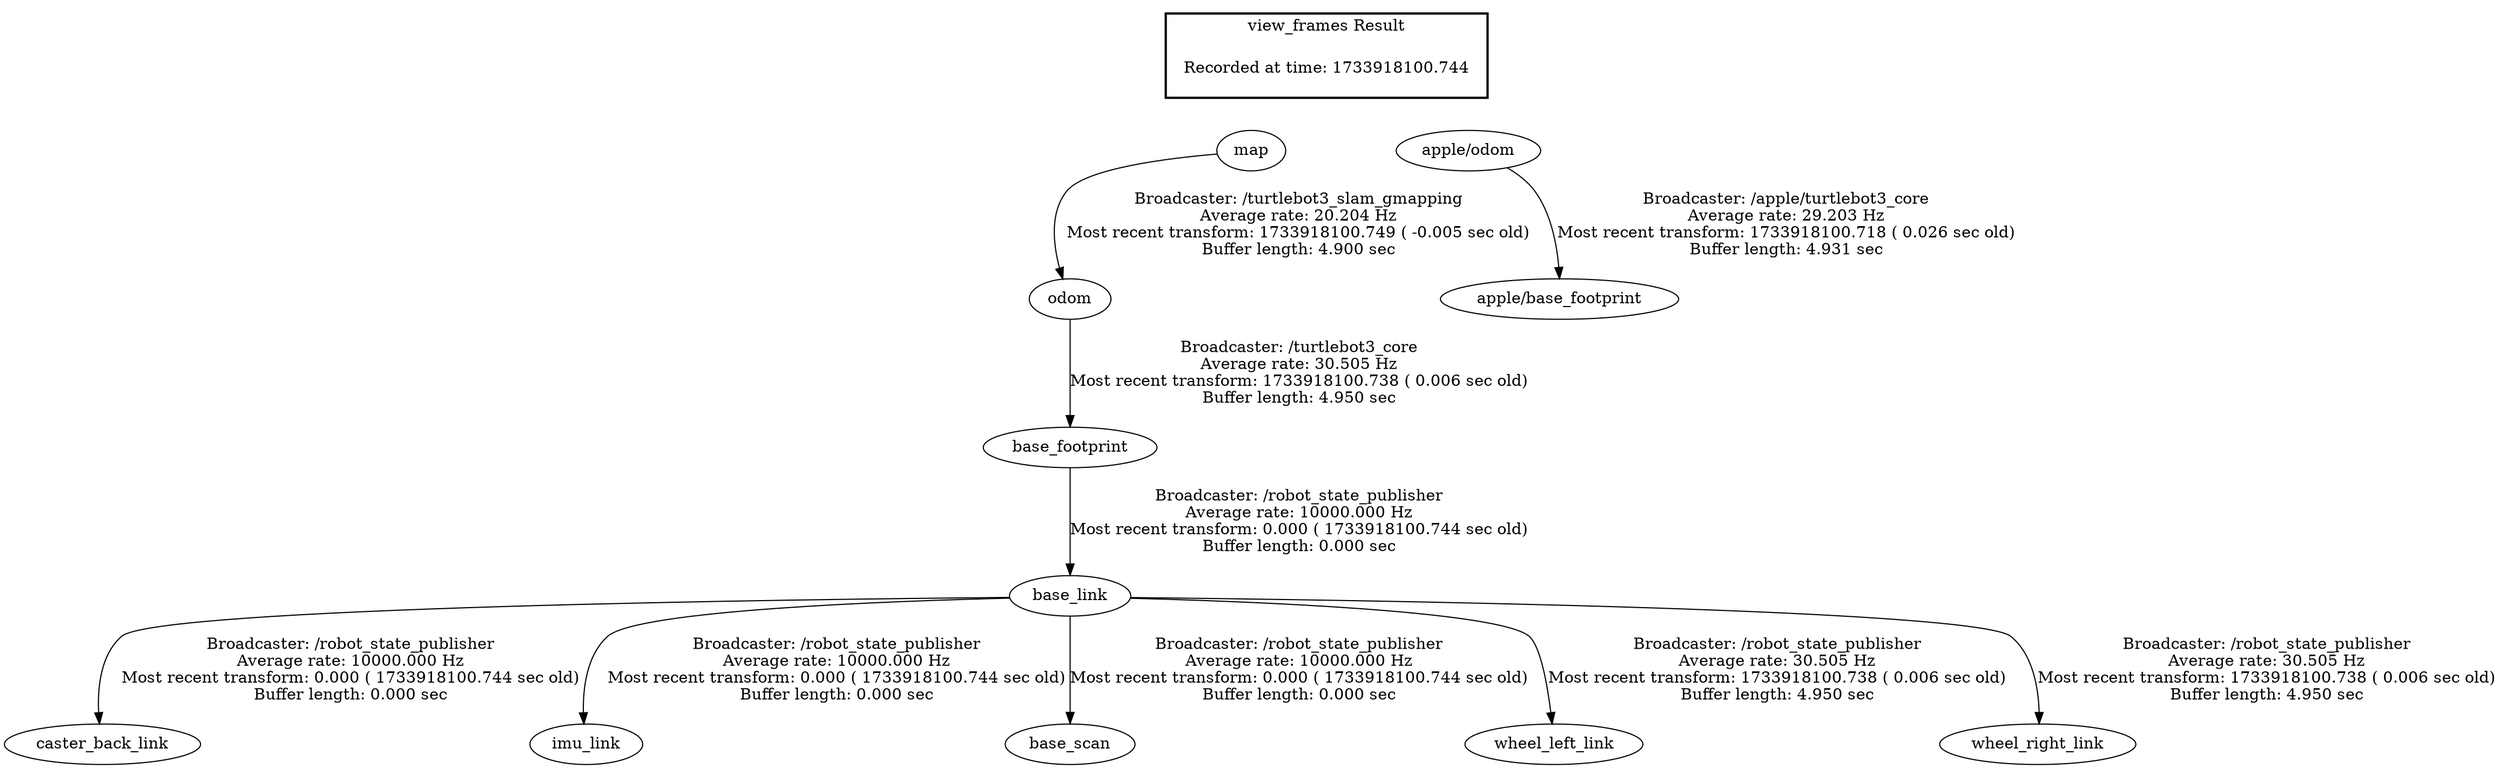 digraph G {
"odom" -> "base_footprint"[label="Broadcaster: /turtlebot3_core\nAverage rate: 30.505 Hz\nMost recent transform: 1733918100.738 ( 0.006 sec old)\nBuffer length: 4.950 sec\n"];
"map" -> "odom"[label="Broadcaster: /turtlebot3_slam_gmapping\nAverage rate: 20.204 Hz\nMost recent transform: 1733918100.749 ( -0.005 sec old)\nBuffer length: 4.900 sec\n"];
"base_footprint" -> "base_link"[label="Broadcaster: /robot_state_publisher\nAverage rate: 10000.000 Hz\nMost recent transform: 0.000 ( 1733918100.744 sec old)\nBuffer length: 0.000 sec\n"];
"base_link" -> "caster_back_link"[label="Broadcaster: /robot_state_publisher\nAverage rate: 10000.000 Hz\nMost recent transform: 0.000 ( 1733918100.744 sec old)\nBuffer length: 0.000 sec\n"];
"base_link" -> "imu_link"[label="Broadcaster: /robot_state_publisher\nAverage rate: 10000.000 Hz\nMost recent transform: 0.000 ( 1733918100.744 sec old)\nBuffer length: 0.000 sec\n"];
"base_link" -> "base_scan"[label="Broadcaster: /robot_state_publisher\nAverage rate: 10000.000 Hz\nMost recent transform: 0.000 ( 1733918100.744 sec old)\nBuffer length: 0.000 sec\n"];
"base_link" -> "wheel_left_link"[label="Broadcaster: /robot_state_publisher\nAverage rate: 30.505 Hz\nMost recent transform: 1733918100.738 ( 0.006 sec old)\nBuffer length: 4.950 sec\n"];
"base_link" -> "wheel_right_link"[label="Broadcaster: /robot_state_publisher\nAverage rate: 30.505 Hz\nMost recent transform: 1733918100.738 ( 0.006 sec old)\nBuffer length: 4.950 sec\n"];
"apple/odom" -> "apple/base_footprint"[label="Broadcaster: /apple/turtlebot3_core\nAverage rate: 29.203 Hz\nMost recent transform: 1733918100.718 ( 0.026 sec old)\nBuffer length: 4.931 sec\n"];
edge [style=invis];
 subgraph cluster_legend { style=bold; color=black; label ="view_frames Result";
"Recorded at time: 1733918100.744"[ shape=plaintext ] ;
 }->"apple/odom";
edge [style=invis];
 subgraph cluster_legend { style=bold; color=black; label ="view_frames Result";
"Recorded at time: 1733918100.744"[ shape=plaintext ] ;
 }->"map";
}